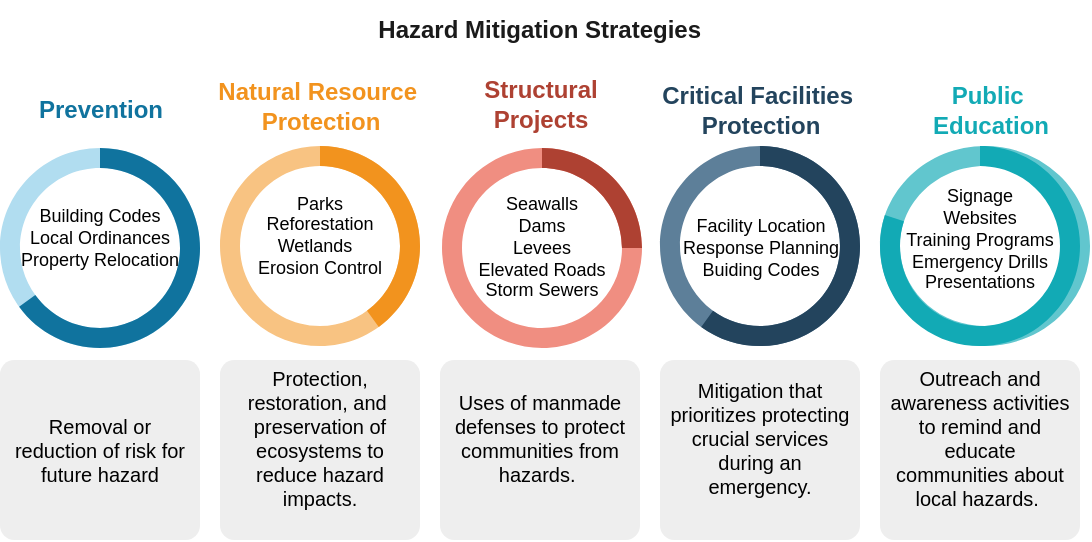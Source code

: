 <mxfile version="17.4.3" type="github"><diagram id="vB7MAhKk8KfPzvRbSi1f" name="Page-1"><mxGraphModel dx="824" dy="713" grid="1" gridSize="10" guides="1" tooltips="1" connect="1" arrows="1" fold="1" page="1" pageScale="1" pageWidth="850" pageHeight="1100" math="0" shadow="0"><root><mxCell id="0"/><mxCell id="1" parent="0"/><mxCell id="suaXxGD8esU_ArbBz12s-23" value="Label" style="verticalLabelPosition=bottom;verticalAlign=top;html=1;shape=mxgraph.basic.donut;dx=10;strokeColor=none;fillColor=#B1DDF0;fontSize=12;fontColor=#10739E;align=center;fontStyle=1;" parent="1" vertex="1"><mxGeometry x="150" y="284" width="100" height="100" as="geometry"/></mxCell><mxCell id="suaXxGD8esU_ArbBz12s-24" value="" style="verticalLabelPosition=middle;verticalAlign=middle;html=1;shape=mxgraph.basic.partConcEllipse;startAngle=0;endAngle=0.65;arcWidth=0.2;strokeColor=none;fillColor=#10739E;fontSize=22;fontColor=#10739E;align=center;fontStyle=1" parent="suaXxGD8esU_ArbBz12s-23" vertex="1"><mxGeometry width="100" height="100" as="geometry"/></mxCell><mxCell id="suaXxGD8esU_ArbBz12s-48" value="&lt;div style=&quot;font-size: 9px&quot;&gt;&lt;font style=&quot;font-size: 9px&quot;&gt;Building Codes&lt;/font&gt;&lt;/div&gt;&lt;div style=&quot;font-size: 9px&quot;&gt;&lt;font style=&quot;font-size: 9px&quot;&gt;Local Ordinances&lt;/font&gt;&lt;/div&gt;&lt;div style=&quot;font-size: 9px&quot;&gt;&lt;font style=&quot;font-size: 9px&quot;&gt;Property Relocation&lt;/font&gt;&lt;/div&gt;&lt;div style=&quot;font-size: 9px&quot;&gt;&lt;br&gt;&lt;/div&gt;" style="text;html=1;strokeColor=none;fillColor=none;align=center;verticalAlign=middle;whiteSpace=wrap;rounded=0;fontSize=10;" parent="suaXxGD8esU_ArbBz12s-23" vertex="1"><mxGeometry y="25" width="100" height="50" as="geometry"/></mxCell><mxCell id="suaXxGD8esU_ArbBz12s-25" value="Label" style="verticalLabelPosition=bottom;verticalAlign=top;html=1;shape=mxgraph.basic.donut;dx=10;strokeColor=none;fillColor=#F8C382;fontSize=12;fontColor=#F2931E;align=center;fontStyle=1;" parent="1" vertex="1"><mxGeometry x="260" y="283" width="100" height="100" as="geometry"/></mxCell><mxCell id="suaXxGD8esU_ArbBz12s-26" value="" style="verticalLabelPosition=middle;verticalAlign=middle;html=1;shape=mxgraph.basic.partConcEllipse;startAngle=0;endAngle=0.4;arcWidth=0.2;strokeColor=none;fillColor=#F2931E;fontSize=22;fontColor=#F2931E;align=center;fontStyle=1" parent="suaXxGD8esU_ArbBz12s-25" vertex="1"><mxGeometry width="100" height="100" as="geometry"/></mxCell><mxCell id="suaXxGD8esU_ArbBz12s-49" value="&lt;div&gt;Parks&lt;/div&gt;&lt;div&gt;Reforestation&lt;/div&gt;&lt;div&gt;Wetlands&amp;nbsp;&amp;nbsp;&lt;/div&gt;&lt;div&gt;Erosion Control&lt;/div&gt;&lt;div&gt;&lt;br&gt;&lt;/div&gt;" style="text;html=1;strokeColor=none;fillColor=none;align=center;verticalAlign=middle;whiteSpace=wrap;rounded=0;fontSize=9;" parent="suaXxGD8esU_ArbBz12s-25" vertex="1"><mxGeometry x="10" y="35" width="80" height="30" as="geometry"/></mxCell><mxCell id="suaXxGD8esU_ArbBz12s-27" value="Label" style="verticalLabelPosition=bottom;verticalAlign=top;html=1;shape=mxgraph.basic.donut;dx=10;strokeColor=none;fillColor=#F08E81;fontSize=12;fontColor=#AE4132;align=center;fontStyle=1;" parent="1" vertex="1"><mxGeometry x="371" y="284" width="100" height="100" as="geometry"/></mxCell><mxCell id="suaXxGD8esU_ArbBz12s-28" value="" style="verticalLabelPosition=middle;verticalAlign=middle;html=1;shape=mxgraph.basic.partConcEllipse;startAngle=0;endAngle=0.25;arcWidth=0.2;strokeColor=none;fillColor=#AE4132;fontSize=22;fontColor=#AE4132;align=center;fontStyle=1" parent="suaXxGD8esU_ArbBz12s-27" vertex="1"><mxGeometry width="100" height="100" as="geometry"/></mxCell><mxCell id="suaXxGD8esU_ArbBz12s-50" value="&lt;div&gt;Seawalls&lt;/div&gt;&lt;div&gt;Dams&lt;/div&gt;&lt;div&gt;Levees&lt;/div&gt;&lt;div&gt;Elevated Roads&lt;/div&gt;&lt;div&gt;Storm Sewers&lt;/div&gt;&lt;div&gt;&lt;br&gt;&lt;/div&gt;" style="text;html=1;strokeColor=none;fillColor=none;align=center;verticalAlign=middle;whiteSpace=wrap;rounded=0;fontSize=9;" parent="suaXxGD8esU_ArbBz12s-27" vertex="1"><mxGeometry x="10" y="40" width="80" height="30" as="geometry"/></mxCell><mxCell id="suaXxGD8esU_ArbBz12s-29" value="Label" style="verticalLabelPosition=bottom;verticalAlign=top;html=1;shape=mxgraph.basic.donut;dx=10;strokeColor=none;fillColor=#5D7F99;fontSize=12;fontColor=#23445D;align=center;fontStyle=1;" parent="1" vertex="1"><mxGeometry x="480" y="283" width="100" height="100" as="geometry"/></mxCell><mxCell id="suaXxGD8esU_ArbBz12s-30" value="" style="verticalLabelPosition=middle;verticalAlign=middle;html=1;shape=mxgraph.basic.partConcEllipse;startAngle=0;endAngle=0.6;arcWidth=0.2;strokeColor=none;fillColor=#23445D;fontSize=22;fontColor=#23445D;align=center;fontStyle=1" parent="suaXxGD8esU_ArbBz12s-29" vertex="1"><mxGeometry width="100" height="100" as="geometry"/></mxCell><mxCell id="suaXxGD8esU_ArbBz12s-52" value="Facility Location&lt;br&gt;Response Planning&lt;br&gt;Buiding Codes&lt;br&gt;&lt;br&gt;&lt;br&gt;&amp;nbsp;" style="text;html=1;strokeColor=none;fillColor=none;align=center;verticalAlign=middle;whiteSpace=wrap;rounded=0;fontSize=9;" parent="suaXxGD8esU_ArbBz12s-29" vertex="1"><mxGeometry x="8.75" y="47" width="82.5" height="40" as="geometry"/></mxCell><mxCell id="suaXxGD8esU_ArbBz12s-31" value="Label" style="verticalLabelPosition=bottom;verticalAlign=top;html=1;shape=mxgraph.basic.donut;dx=10;strokeColor=none;fillColor=#61C6CE;fontSize=12;fontColor=#12AAB5;align=center;fontStyle=1;" parent="1" vertex="1"><mxGeometry x="590" y="283" width="105" height="100" as="geometry"/></mxCell><mxCell id="suaXxGD8esU_ArbBz12s-32" value="" style="verticalLabelPosition=middle;verticalAlign=middle;html=1;shape=mxgraph.basic.partConcEllipse;startAngle=0;endAngle=0.8;arcWidth=0.2;strokeColor=none;fillColor=#12AAB5;fontSize=22;fontColor=#12AAB5;align=center;fontStyle=1" parent="suaXxGD8esU_ArbBz12s-31" vertex="1"><mxGeometry width="100" height="100" as="geometry"/></mxCell><mxCell id="suaXxGD8esU_ArbBz12s-51" value="&lt;div&gt;Signage&lt;/div&gt;&lt;div&gt;Websites&lt;/div&gt;&lt;div&gt;Training Programs&lt;/div&gt;&lt;div&gt;Emergency Drills&lt;/div&gt;&lt;div&gt;Presentations&lt;/div&gt;&lt;div&gt;&lt;br&gt;&lt;/div&gt;" style="text;html=1;strokeColor=none;fillColor=none;align=center;verticalAlign=middle;whiteSpace=wrap;rounded=0;fontSize=9;" parent="suaXxGD8esU_ArbBz12s-31" vertex="1"><mxGeometry x="-5" y="32" width="110" height="40" as="geometry"/></mxCell><mxCell id="suaXxGD8esU_ArbBz12s-38" value="&lt;div style=&quot;font-size: 12px;&quot;&gt;Prevention&lt;/div&gt;" style="verticalLabelPosition=middle;verticalAlign=middle;html=1;html=1;fillColor=none;strokeColor=none;fontSize=12;fontColor=#10739E;align=center;fontStyle=1;" parent="1" vertex="1"><mxGeometry x="150" y="250" width="100" height="30" as="geometry"/></mxCell><mxCell id="suaXxGD8esU_ArbBz12s-39" value="&lt;div style=&quot;font-size: 12px;&quot;&gt;Natural Resource&amp;nbsp;&lt;/div&gt;&lt;div style=&quot;font-size: 12px;&quot;&gt;Protection&lt;/div&gt;" style="verticalLabelPosition=middle;verticalAlign=middle;html=1;html=1;fillColor=none;strokeColor=none;fontSize=12;fontColor=#F2931E;align=center;fontStyle=1;" parent="1" vertex="1"><mxGeometry x="260" y="248" width="100" height="30" as="geometry"/></mxCell><mxCell id="suaXxGD8esU_ArbBz12s-40" value="Structural &lt;br style=&quot;font-size: 12px;&quot;&gt;Projects" style="verticalLabelPosition=middle;verticalAlign=middle;html=1;html=1;fillColor=none;strokeColor=none;fontSize=12;fontColor=#AE4132;align=center;fontStyle=1;" parent="1" vertex="1"><mxGeometry x="370" y="247" width="100" height="30" as="geometry"/></mxCell><mxCell id="suaXxGD8esU_ArbBz12s-41" value="&lt;div style=&quot;font-size: 12px;&quot;&gt;&lt;font style=&quot;font-size: 12px;&quot;&gt;Critical&amp;nbsp;&lt;/font&gt;&lt;span style=&quot;font-size: 12px;&quot;&gt;Facilities&amp;nbsp;&lt;/span&gt;&lt;/div&gt;&lt;div style=&quot;font-size: 12px;&quot;&gt;&lt;font style=&quot;font-size: 12px;&quot;&gt;Protection&lt;/font&gt;&lt;/div&gt;" style="verticalLabelPosition=middle;verticalAlign=middle;html=1;html=1;fillColor=none;strokeColor=none;fontSize=12;fontColor=#23445D;align=center;fontStyle=1;" parent="1" vertex="1"><mxGeometry x="480" y="250" width="100" height="30" as="geometry"/></mxCell><mxCell id="suaXxGD8esU_ArbBz12s-42" value="&lt;div style=&quot;font-size: 12px;&quot;&gt;Public&amp;nbsp;&lt;/div&gt;&lt;div style=&quot;font-size: 12px;&quot;&gt;Education&lt;/div&gt;" style="verticalLabelPosition=middle;verticalAlign=middle;html=1;html=1;fillColor=none;strokeColor=none;fontSize=12;fontColor=#12AAB5;align=center;fontStyle=1;" parent="1" vertex="1"><mxGeometry x="595" y="250" width="100" height="30" as="geometry"/></mxCell><mxCell id="suaXxGD8esU_ArbBz12s-43" value="Removal or reduction of risk for future hazard" style="verticalLabelPosition=middle;verticalAlign=middle;html=1;html=1;fillColor=#EEEEEE;strokeColor=none;fontSize=10;align=center;fontStyle=0;rounded=1;whiteSpace=wrap;arcSize=8;spacing=5;" parent="1" vertex="1"><mxGeometry x="150" y="390" width="100" height="90" as="geometry"/></mxCell><mxCell id="suaXxGD8esU_ArbBz12s-44" value="&lt;div&gt;Protection, restoration, and&amp;nbsp; preservation of ecosystems to reduce hazard impacts.&lt;/div&gt;&lt;div&gt;&lt;br&gt;&lt;/div&gt;" style="verticalLabelPosition=middle;verticalAlign=middle;html=1;html=1;fillColor=#EEEEEE;strokeColor=none;fontSize=10;align=center;fontStyle=0;rounded=1;whiteSpace=wrap;arcSize=8;spacing=5;" parent="1" vertex="1"><mxGeometry x="260" y="390" width="100" height="90" as="geometry"/></mxCell><mxCell id="suaXxGD8esU_ArbBz12s-45" value="&lt;div&gt;Uses of manmade defenses to protect communities from hazards.&amp;nbsp;&lt;/div&gt;&lt;div&gt;&lt;br&gt;&lt;/div&gt;" style="verticalLabelPosition=middle;verticalAlign=middle;html=1;html=1;fillColor=#EEEEEE;strokeColor=none;fontSize=10;align=center;fontStyle=0;rounded=1;whiteSpace=wrap;arcSize=8;spacing=5;" parent="1" vertex="1"><mxGeometry x="370" y="390" width="100" height="90" as="geometry"/></mxCell><mxCell id="suaXxGD8esU_ArbBz12s-46" value="&lt;div&gt;Mitigation that prioritizes protecting crucial services during an emergency.&lt;/div&gt;&lt;div&gt;&lt;br&gt;&lt;/div&gt;" style="verticalLabelPosition=middle;verticalAlign=middle;html=1;html=1;fillColor=#EEEEEE;strokeColor=none;fontSize=10;align=center;fontStyle=0;rounded=1;whiteSpace=wrap;arcSize=8;spacing=5;" parent="1" vertex="1"><mxGeometry x="480" y="390" width="100" height="90" as="geometry"/></mxCell><mxCell id="suaXxGD8esU_ArbBz12s-47" value="&lt;div&gt;Outreach and awareness activities to remind and educate communities about local hazards.&amp;nbsp;&lt;/div&gt;&lt;div&gt;&lt;br&gt;&lt;/div&gt;" style="verticalLabelPosition=middle;verticalAlign=middle;html=1;html=1;fillColor=#EEEEEE;strokeColor=none;fontSize=10;align=center;fontStyle=0;rounded=1;whiteSpace=wrap;arcSize=8;spacing=5;" parent="1" vertex="1"><mxGeometry x="590" y="390" width="100" height="90" as="geometry"/></mxCell><mxCell id="suaXxGD8esU_ArbBz12s-56" value="&lt;font color=&quot;#1a1a1a&quot;&gt;Hazard Mitigation Strategies&amp;nbsp;&lt;/font&gt;" style="verticalLabelPosition=middle;verticalAlign=middle;html=1;html=1;fillColor=none;strokeColor=none;fontSize=12;fontColor=#AE4132;align=center;fontStyle=1;" parent="1" vertex="1"><mxGeometry x="371" y="210" width="100" height="30" as="geometry"/></mxCell></root></mxGraphModel></diagram></mxfile>